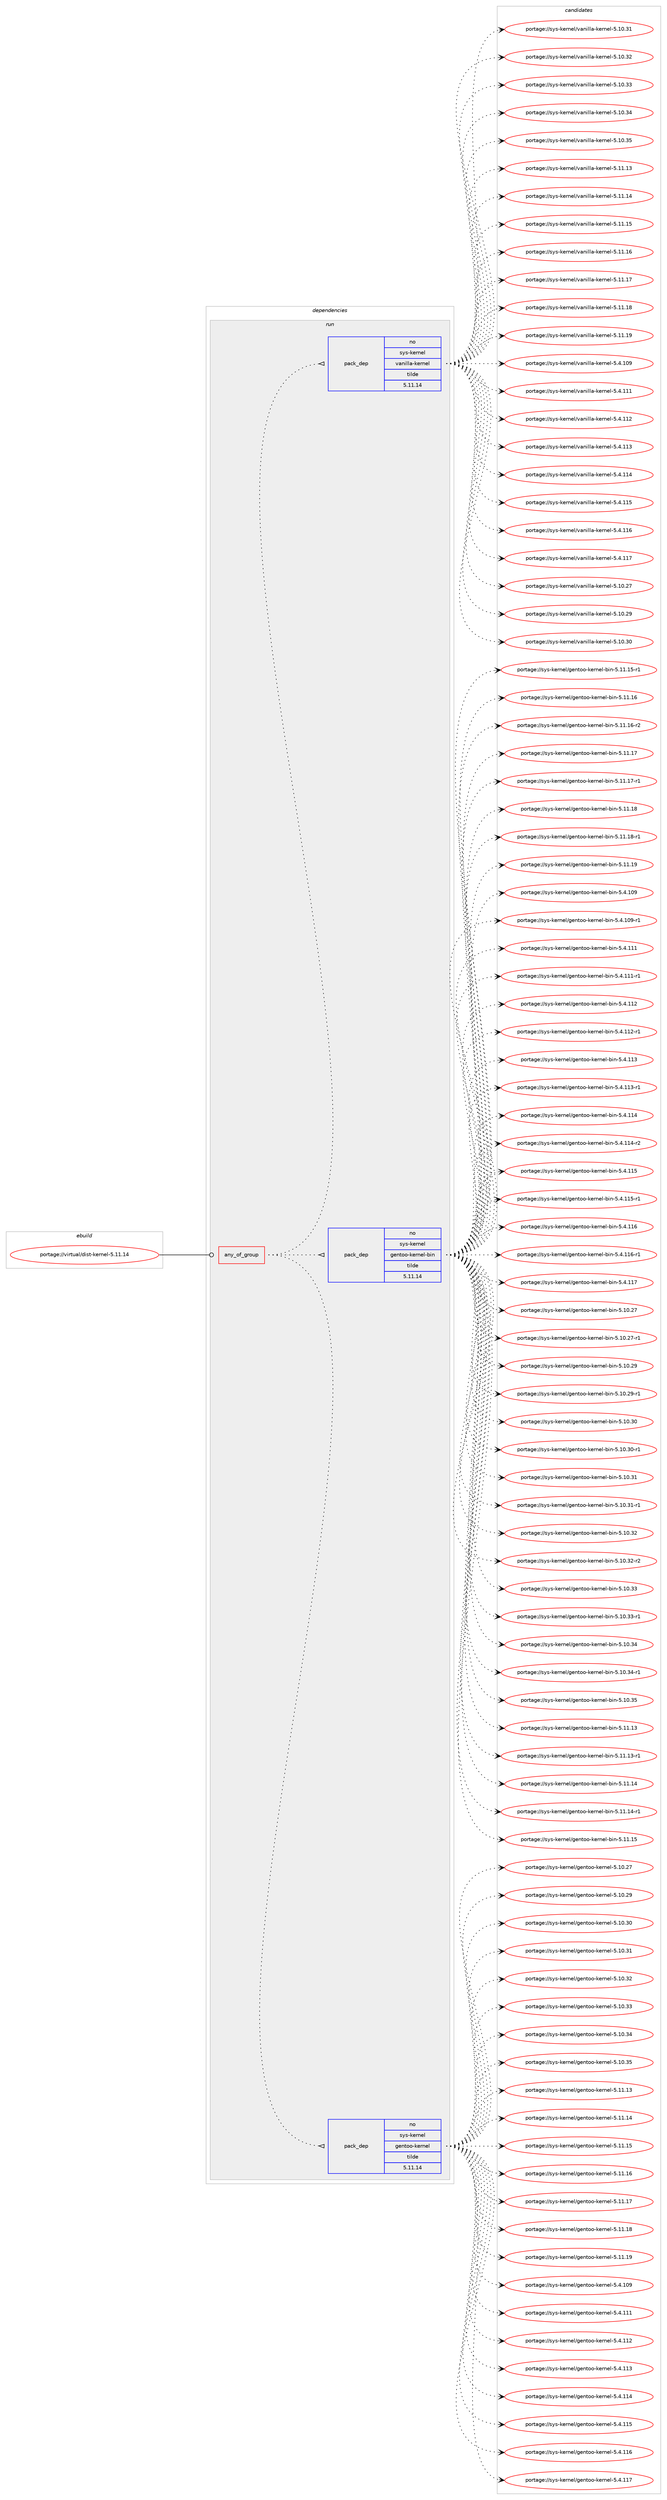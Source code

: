 digraph prolog {

# *************
# Graph options
# *************

newrank=true;
concentrate=true;
compound=true;
graph [rankdir=LR,fontname=Helvetica,fontsize=10,ranksep=1.5];#, ranksep=2.5, nodesep=0.2];
edge  [arrowhead=vee];
node  [fontname=Helvetica,fontsize=10];

# **********
# The ebuild
# **********

subgraph cluster_leftcol {
color=gray;
rank=same;
label=<<i>ebuild</i>>;
id [label="portage://virtual/dist-kernel-5.11.14", color=red, width=4, href="../virtual/dist-kernel-5.11.14.svg"];
}

# ****************
# The dependencies
# ****************

subgraph cluster_midcol {
color=gray;
label=<<i>dependencies</i>>;
subgraph cluster_compile {
fillcolor="#eeeeee";
style=filled;
label=<<i>compile</i>>;
}
subgraph cluster_compileandrun {
fillcolor="#eeeeee";
style=filled;
label=<<i>compile and run</i>>;
}
subgraph cluster_run {
fillcolor="#eeeeee";
style=filled;
label=<<i>run</i>>;
subgraph any29 {
dependency691 [label=<<TABLE BORDER="0" CELLBORDER="1" CELLSPACING="0" CELLPADDING="4"><TR><TD CELLPADDING="10">any_of_group</TD></TR></TABLE>>, shape=none, color=red];subgraph pack336 {
dependency692 [label=<<TABLE BORDER="0" CELLBORDER="1" CELLSPACING="0" CELLPADDING="4" WIDTH="220"><TR><TD ROWSPAN="6" CELLPADDING="30">pack_dep</TD></TR><TR><TD WIDTH="110">no</TD></TR><TR><TD>sys-kernel</TD></TR><TR><TD>gentoo-kernel</TD></TR><TR><TD>tilde</TD></TR><TR><TD>5.11.14</TD></TR></TABLE>>, shape=none, color=blue];
}
dependency691:e -> dependency692:w [weight=20,style="dotted",arrowhead="oinv"];
subgraph pack337 {
dependency693 [label=<<TABLE BORDER="0" CELLBORDER="1" CELLSPACING="0" CELLPADDING="4" WIDTH="220"><TR><TD ROWSPAN="6" CELLPADDING="30">pack_dep</TD></TR><TR><TD WIDTH="110">no</TD></TR><TR><TD>sys-kernel</TD></TR><TR><TD>gentoo-kernel-bin</TD></TR><TR><TD>tilde</TD></TR><TR><TD>5.11.14</TD></TR></TABLE>>, shape=none, color=blue];
}
dependency691:e -> dependency693:w [weight=20,style="dotted",arrowhead="oinv"];
subgraph pack338 {
dependency694 [label=<<TABLE BORDER="0" CELLBORDER="1" CELLSPACING="0" CELLPADDING="4" WIDTH="220"><TR><TD ROWSPAN="6" CELLPADDING="30">pack_dep</TD></TR><TR><TD WIDTH="110">no</TD></TR><TR><TD>sys-kernel</TD></TR><TR><TD>vanilla-kernel</TD></TR><TR><TD>tilde</TD></TR><TR><TD>5.11.14</TD></TR></TABLE>>, shape=none, color=blue];
}
dependency691:e -> dependency694:w [weight=20,style="dotted",arrowhead="oinv"];
}
id:e -> dependency691:w [weight=20,style="solid",arrowhead="odot"];
}
}

# **************
# The candidates
# **************

subgraph cluster_choices {
rank=same;
color=gray;
label=<<i>candidates</i>>;

subgraph choice336 {
color=black;
nodesep=1;
choice1151211154510710111411010110847103101110116111111451071011141101011084553464948465055 [label="portage://sys-kernel/gentoo-kernel-5.10.27", color=red, width=4,href="../sys-kernel/gentoo-kernel-5.10.27.svg"];
choice1151211154510710111411010110847103101110116111111451071011141101011084553464948465057 [label="portage://sys-kernel/gentoo-kernel-5.10.29", color=red, width=4,href="../sys-kernel/gentoo-kernel-5.10.29.svg"];
choice1151211154510710111411010110847103101110116111111451071011141101011084553464948465148 [label="portage://sys-kernel/gentoo-kernel-5.10.30", color=red, width=4,href="../sys-kernel/gentoo-kernel-5.10.30.svg"];
choice1151211154510710111411010110847103101110116111111451071011141101011084553464948465149 [label="portage://sys-kernel/gentoo-kernel-5.10.31", color=red, width=4,href="../sys-kernel/gentoo-kernel-5.10.31.svg"];
choice1151211154510710111411010110847103101110116111111451071011141101011084553464948465150 [label="portage://sys-kernel/gentoo-kernel-5.10.32", color=red, width=4,href="../sys-kernel/gentoo-kernel-5.10.32.svg"];
choice1151211154510710111411010110847103101110116111111451071011141101011084553464948465151 [label="portage://sys-kernel/gentoo-kernel-5.10.33", color=red, width=4,href="../sys-kernel/gentoo-kernel-5.10.33.svg"];
choice1151211154510710111411010110847103101110116111111451071011141101011084553464948465152 [label="portage://sys-kernel/gentoo-kernel-5.10.34", color=red, width=4,href="../sys-kernel/gentoo-kernel-5.10.34.svg"];
choice1151211154510710111411010110847103101110116111111451071011141101011084553464948465153 [label="portage://sys-kernel/gentoo-kernel-5.10.35", color=red, width=4,href="../sys-kernel/gentoo-kernel-5.10.35.svg"];
choice1151211154510710111411010110847103101110116111111451071011141101011084553464949464951 [label="portage://sys-kernel/gentoo-kernel-5.11.13", color=red, width=4,href="../sys-kernel/gentoo-kernel-5.11.13.svg"];
choice1151211154510710111411010110847103101110116111111451071011141101011084553464949464952 [label="portage://sys-kernel/gentoo-kernel-5.11.14", color=red, width=4,href="../sys-kernel/gentoo-kernel-5.11.14.svg"];
choice1151211154510710111411010110847103101110116111111451071011141101011084553464949464953 [label="portage://sys-kernel/gentoo-kernel-5.11.15", color=red, width=4,href="../sys-kernel/gentoo-kernel-5.11.15.svg"];
choice1151211154510710111411010110847103101110116111111451071011141101011084553464949464954 [label="portage://sys-kernel/gentoo-kernel-5.11.16", color=red, width=4,href="../sys-kernel/gentoo-kernel-5.11.16.svg"];
choice1151211154510710111411010110847103101110116111111451071011141101011084553464949464955 [label="portage://sys-kernel/gentoo-kernel-5.11.17", color=red, width=4,href="../sys-kernel/gentoo-kernel-5.11.17.svg"];
choice1151211154510710111411010110847103101110116111111451071011141101011084553464949464956 [label="portage://sys-kernel/gentoo-kernel-5.11.18", color=red, width=4,href="../sys-kernel/gentoo-kernel-5.11.18.svg"];
choice1151211154510710111411010110847103101110116111111451071011141101011084553464949464957 [label="portage://sys-kernel/gentoo-kernel-5.11.19", color=red, width=4,href="../sys-kernel/gentoo-kernel-5.11.19.svg"];
choice1151211154510710111411010110847103101110116111111451071011141101011084553465246494857 [label="portage://sys-kernel/gentoo-kernel-5.4.109", color=red, width=4,href="../sys-kernel/gentoo-kernel-5.4.109.svg"];
choice1151211154510710111411010110847103101110116111111451071011141101011084553465246494949 [label="portage://sys-kernel/gentoo-kernel-5.4.111", color=red, width=4,href="../sys-kernel/gentoo-kernel-5.4.111.svg"];
choice1151211154510710111411010110847103101110116111111451071011141101011084553465246494950 [label="portage://sys-kernel/gentoo-kernel-5.4.112", color=red, width=4,href="../sys-kernel/gentoo-kernel-5.4.112.svg"];
choice1151211154510710111411010110847103101110116111111451071011141101011084553465246494951 [label="portage://sys-kernel/gentoo-kernel-5.4.113", color=red, width=4,href="../sys-kernel/gentoo-kernel-5.4.113.svg"];
choice1151211154510710111411010110847103101110116111111451071011141101011084553465246494952 [label="portage://sys-kernel/gentoo-kernel-5.4.114", color=red, width=4,href="../sys-kernel/gentoo-kernel-5.4.114.svg"];
choice1151211154510710111411010110847103101110116111111451071011141101011084553465246494953 [label="portage://sys-kernel/gentoo-kernel-5.4.115", color=red, width=4,href="../sys-kernel/gentoo-kernel-5.4.115.svg"];
choice1151211154510710111411010110847103101110116111111451071011141101011084553465246494954 [label="portage://sys-kernel/gentoo-kernel-5.4.116", color=red, width=4,href="../sys-kernel/gentoo-kernel-5.4.116.svg"];
choice1151211154510710111411010110847103101110116111111451071011141101011084553465246494955 [label="portage://sys-kernel/gentoo-kernel-5.4.117", color=red, width=4,href="../sys-kernel/gentoo-kernel-5.4.117.svg"];
dependency692:e -> choice1151211154510710111411010110847103101110116111111451071011141101011084553464948465055:w [style=dotted,weight="100"];
dependency692:e -> choice1151211154510710111411010110847103101110116111111451071011141101011084553464948465057:w [style=dotted,weight="100"];
dependency692:e -> choice1151211154510710111411010110847103101110116111111451071011141101011084553464948465148:w [style=dotted,weight="100"];
dependency692:e -> choice1151211154510710111411010110847103101110116111111451071011141101011084553464948465149:w [style=dotted,weight="100"];
dependency692:e -> choice1151211154510710111411010110847103101110116111111451071011141101011084553464948465150:w [style=dotted,weight="100"];
dependency692:e -> choice1151211154510710111411010110847103101110116111111451071011141101011084553464948465151:w [style=dotted,weight="100"];
dependency692:e -> choice1151211154510710111411010110847103101110116111111451071011141101011084553464948465152:w [style=dotted,weight="100"];
dependency692:e -> choice1151211154510710111411010110847103101110116111111451071011141101011084553464948465153:w [style=dotted,weight="100"];
dependency692:e -> choice1151211154510710111411010110847103101110116111111451071011141101011084553464949464951:w [style=dotted,weight="100"];
dependency692:e -> choice1151211154510710111411010110847103101110116111111451071011141101011084553464949464952:w [style=dotted,weight="100"];
dependency692:e -> choice1151211154510710111411010110847103101110116111111451071011141101011084553464949464953:w [style=dotted,weight="100"];
dependency692:e -> choice1151211154510710111411010110847103101110116111111451071011141101011084553464949464954:w [style=dotted,weight="100"];
dependency692:e -> choice1151211154510710111411010110847103101110116111111451071011141101011084553464949464955:w [style=dotted,weight="100"];
dependency692:e -> choice1151211154510710111411010110847103101110116111111451071011141101011084553464949464956:w [style=dotted,weight="100"];
dependency692:e -> choice1151211154510710111411010110847103101110116111111451071011141101011084553464949464957:w [style=dotted,weight="100"];
dependency692:e -> choice1151211154510710111411010110847103101110116111111451071011141101011084553465246494857:w [style=dotted,weight="100"];
dependency692:e -> choice1151211154510710111411010110847103101110116111111451071011141101011084553465246494949:w [style=dotted,weight="100"];
dependency692:e -> choice1151211154510710111411010110847103101110116111111451071011141101011084553465246494950:w [style=dotted,weight="100"];
dependency692:e -> choice1151211154510710111411010110847103101110116111111451071011141101011084553465246494951:w [style=dotted,weight="100"];
dependency692:e -> choice1151211154510710111411010110847103101110116111111451071011141101011084553465246494952:w [style=dotted,weight="100"];
dependency692:e -> choice1151211154510710111411010110847103101110116111111451071011141101011084553465246494953:w [style=dotted,weight="100"];
dependency692:e -> choice1151211154510710111411010110847103101110116111111451071011141101011084553465246494954:w [style=dotted,weight="100"];
dependency692:e -> choice1151211154510710111411010110847103101110116111111451071011141101011084553465246494955:w [style=dotted,weight="100"];
}
subgraph choice337 {
color=black;
nodesep=1;
choice11512111545107101114110101108471031011101161111114510710111411010110845981051104553464948465055 [label="portage://sys-kernel/gentoo-kernel-bin-5.10.27", color=red, width=4,href="../sys-kernel/gentoo-kernel-bin-5.10.27.svg"];
choice115121115451071011141101011084710310111011611111145107101114110101108459810511045534649484650554511449 [label="portage://sys-kernel/gentoo-kernel-bin-5.10.27-r1", color=red, width=4,href="../sys-kernel/gentoo-kernel-bin-5.10.27-r1.svg"];
choice11512111545107101114110101108471031011101161111114510710111411010110845981051104553464948465057 [label="portage://sys-kernel/gentoo-kernel-bin-5.10.29", color=red, width=4,href="../sys-kernel/gentoo-kernel-bin-5.10.29.svg"];
choice115121115451071011141101011084710310111011611111145107101114110101108459810511045534649484650574511449 [label="portage://sys-kernel/gentoo-kernel-bin-5.10.29-r1", color=red, width=4,href="../sys-kernel/gentoo-kernel-bin-5.10.29-r1.svg"];
choice11512111545107101114110101108471031011101161111114510710111411010110845981051104553464948465148 [label="portage://sys-kernel/gentoo-kernel-bin-5.10.30", color=red, width=4,href="../sys-kernel/gentoo-kernel-bin-5.10.30.svg"];
choice115121115451071011141101011084710310111011611111145107101114110101108459810511045534649484651484511449 [label="portage://sys-kernel/gentoo-kernel-bin-5.10.30-r1", color=red, width=4,href="../sys-kernel/gentoo-kernel-bin-5.10.30-r1.svg"];
choice11512111545107101114110101108471031011101161111114510710111411010110845981051104553464948465149 [label="portage://sys-kernel/gentoo-kernel-bin-5.10.31", color=red, width=4,href="../sys-kernel/gentoo-kernel-bin-5.10.31.svg"];
choice115121115451071011141101011084710310111011611111145107101114110101108459810511045534649484651494511449 [label="portage://sys-kernel/gentoo-kernel-bin-5.10.31-r1", color=red, width=4,href="../sys-kernel/gentoo-kernel-bin-5.10.31-r1.svg"];
choice11512111545107101114110101108471031011101161111114510710111411010110845981051104553464948465150 [label="portage://sys-kernel/gentoo-kernel-bin-5.10.32", color=red, width=4,href="../sys-kernel/gentoo-kernel-bin-5.10.32.svg"];
choice115121115451071011141101011084710310111011611111145107101114110101108459810511045534649484651504511450 [label="portage://sys-kernel/gentoo-kernel-bin-5.10.32-r2", color=red, width=4,href="../sys-kernel/gentoo-kernel-bin-5.10.32-r2.svg"];
choice11512111545107101114110101108471031011101161111114510710111411010110845981051104553464948465151 [label="portage://sys-kernel/gentoo-kernel-bin-5.10.33", color=red, width=4,href="../sys-kernel/gentoo-kernel-bin-5.10.33.svg"];
choice115121115451071011141101011084710310111011611111145107101114110101108459810511045534649484651514511449 [label="portage://sys-kernel/gentoo-kernel-bin-5.10.33-r1", color=red, width=4,href="../sys-kernel/gentoo-kernel-bin-5.10.33-r1.svg"];
choice11512111545107101114110101108471031011101161111114510710111411010110845981051104553464948465152 [label="portage://sys-kernel/gentoo-kernel-bin-5.10.34", color=red, width=4,href="../sys-kernel/gentoo-kernel-bin-5.10.34.svg"];
choice115121115451071011141101011084710310111011611111145107101114110101108459810511045534649484651524511449 [label="portage://sys-kernel/gentoo-kernel-bin-5.10.34-r1", color=red, width=4,href="../sys-kernel/gentoo-kernel-bin-5.10.34-r1.svg"];
choice11512111545107101114110101108471031011101161111114510710111411010110845981051104553464948465153 [label="portage://sys-kernel/gentoo-kernel-bin-5.10.35", color=red, width=4,href="../sys-kernel/gentoo-kernel-bin-5.10.35.svg"];
choice11512111545107101114110101108471031011101161111114510710111411010110845981051104553464949464951 [label="portage://sys-kernel/gentoo-kernel-bin-5.11.13", color=red, width=4,href="../sys-kernel/gentoo-kernel-bin-5.11.13.svg"];
choice115121115451071011141101011084710310111011611111145107101114110101108459810511045534649494649514511449 [label="portage://sys-kernel/gentoo-kernel-bin-5.11.13-r1", color=red, width=4,href="../sys-kernel/gentoo-kernel-bin-5.11.13-r1.svg"];
choice11512111545107101114110101108471031011101161111114510710111411010110845981051104553464949464952 [label="portage://sys-kernel/gentoo-kernel-bin-5.11.14", color=red, width=4,href="../sys-kernel/gentoo-kernel-bin-5.11.14.svg"];
choice115121115451071011141101011084710310111011611111145107101114110101108459810511045534649494649524511449 [label="portage://sys-kernel/gentoo-kernel-bin-5.11.14-r1", color=red, width=4,href="../sys-kernel/gentoo-kernel-bin-5.11.14-r1.svg"];
choice11512111545107101114110101108471031011101161111114510710111411010110845981051104553464949464953 [label="portage://sys-kernel/gentoo-kernel-bin-5.11.15", color=red, width=4,href="../sys-kernel/gentoo-kernel-bin-5.11.15.svg"];
choice115121115451071011141101011084710310111011611111145107101114110101108459810511045534649494649534511449 [label="portage://sys-kernel/gentoo-kernel-bin-5.11.15-r1", color=red, width=4,href="../sys-kernel/gentoo-kernel-bin-5.11.15-r1.svg"];
choice11512111545107101114110101108471031011101161111114510710111411010110845981051104553464949464954 [label="portage://sys-kernel/gentoo-kernel-bin-5.11.16", color=red, width=4,href="../sys-kernel/gentoo-kernel-bin-5.11.16.svg"];
choice115121115451071011141101011084710310111011611111145107101114110101108459810511045534649494649544511450 [label="portage://sys-kernel/gentoo-kernel-bin-5.11.16-r2", color=red, width=4,href="../sys-kernel/gentoo-kernel-bin-5.11.16-r2.svg"];
choice11512111545107101114110101108471031011101161111114510710111411010110845981051104553464949464955 [label="portage://sys-kernel/gentoo-kernel-bin-5.11.17", color=red, width=4,href="../sys-kernel/gentoo-kernel-bin-5.11.17.svg"];
choice115121115451071011141101011084710310111011611111145107101114110101108459810511045534649494649554511449 [label="portage://sys-kernel/gentoo-kernel-bin-5.11.17-r1", color=red, width=4,href="../sys-kernel/gentoo-kernel-bin-5.11.17-r1.svg"];
choice11512111545107101114110101108471031011101161111114510710111411010110845981051104553464949464956 [label="portage://sys-kernel/gentoo-kernel-bin-5.11.18", color=red, width=4,href="../sys-kernel/gentoo-kernel-bin-5.11.18.svg"];
choice115121115451071011141101011084710310111011611111145107101114110101108459810511045534649494649564511449 [label="portage://sys-kernel/gentoo-kernel-bin-5.11.18-r1", color=red, width=4,href="../sys-kernel/gentoo-kernel-bin-5.11.18-r1.svg"];
choice11512111545107101114110101108471031011101161111114510710111411010110845981051104553464949464957 [label="portage://sys-kernel/gentoo-kernel-bin-5.11.19", color=red, width=4,href="../sys-kernel/gentoo-kernel-bin-5.11.19.svg"];
choice11512111545107101114110101108471031011101161111114510710111411010110845981051104553465246494857 [label="portage://sys-kernel/gentoo-kernel-bin-5.4.109", color=red, width=4,href="../sys-kernel/gentoo-kernel-bin-5.4.109.svg"];
choice115121115451071011141101011084710310111011611111145107101114110101108459810511045534652464948574511449 [label="portage://sys-kernel/gentoo-kernel-bin-5.4.109-r1", color=red, width=4,href="../sys-kernel/gentoo-kernel-bin-5.4.109-r1.svg"];
choice11512111545107101114110101108471031011101161111114510710111411010110845981051104553465246494949 [label="portage://sys-kernel/gentoo-kernel-bin-5.4.111", color=red, width=4,href="../sys-kernel/gentoo-kernel-bin-5.4.111.svg"];
choice115121115451071011141101011084710310111011611111145107101114110101108459810511045534652464949494511449 [label="portage://sys-kernel/gentoo-kernel-bin-5.4.111-r1", color=red, width=4,href="../sys-kernel/gentoo-kernel-bin-5.4.111-r1.svg"];
choice11512111545107101114110101108471031011101161111114510710111411010110845981051104553465246494950 [label="portage://sys-kernel/gentoo-kernel-bin-5.4.112", color=red, width=4,href="../sys-kernel/gentoo-kernel-bin-5.4.112.svg"];
choice115121115451071011141101011084710310111011611111145107101114110101108459810511045534652464949504511449 [label="portage://sys-kernel/gentoo-kernel-bin-5.4.112-r1", color=red, width=4,href="../sys-kernel/gentoo-kernel-bin-5.4.112-r1.svg"];
choice11512111545107101114110101108471031011101161111114510710111411010110845981051104553465246494951 [label="portage://sys-kernel/gentoo-kernel-bin-5.4.113", color=red, width=4,href="../sys-kernel/gentoo-kernel-bin-5.4.113.svg"];
choice115121115451071011141101011084710310111011611111145107101114110101108459810511045534652464949514511449 [label="portage://sys-kernel/gentoo-kernel-bin-5.4.113-r1", color=red, width=4,href="../sys-kernel/gentoo-kernel-bin-5.4.113-r1.svg"];
choice11512111545107101114110101108471031011101161111114510710111411010110845981051104553465246494952 [label="portage://sys-kernel/gentoo-kernel-bin-5.4.114", color=red, width=4,href="../sys-kernel/gentoo-kernel-bin-5.4.114.svg"];
choice115121115451071011141101011084710310111011611111145107101114110101108459810511045534652464949524511450 [label="portage://sys-kernel/gentoo-kernel-bin-5.4.114-r2", color=red, width=4,href="../sys-kernel/gentoo-kernel-bin-5.4.114-r2.svg"];
choice11512111545107101114110101108471031011101161111114510710111411010110845981051104553465246494953 [label="portage://sys-kernel/gentoo-kernel-bin-5.4.115", color=red, width=4,href="../sys-kernel/gentoo-kernel-bin-5.4.115.svg"];
choice115121115451071011141101011084710310111011611111145107101114110101108459810511045534652464949534511449 [label="portage://sys-kernel/gentoo-kernel-bin-5.4.115-r1", color=red, width=4,href="../sys-kernel/gentoo-kernel-bin-5.4.115-r1.svg"];
choice11512111545107101114110101108471031011101161111114510710111411010110845981051104553465246494954 [label="portage://sys-kernel/gentoo-kernel-bin-5.4.116", color=red, width=4,href="../sys-kernel/gentoo-kernel-bin-5.4.116.svg"];
choice115121115451071011141101011084710310111011611111145107101114110101108459810511045534652464949544511449 [label="portage://sys-kernel/gentoo-kernel-bin-5.4.116-r1", color=red, width=4,href="../sys-kernel/gentoo-kernel-bin-5.4.116-r1.svg"];
choice11512111545107101114110101108471031011101161111114510710111411010110845981051104553465246494955 [label="portage://sys-kernel/gentoo-kernel-bin-5.4.117", color=red, width=4,href="../sys-kernel/gentoo-kernel-bin-5.4.117.svg"];
dependency693:e -> choice11512111545107101114110101108471031011101161111114510710111411010110845981051104553464948465055:w [style=dotted,weight="100"];
dependency693:e -> choice115121115451071011141101011084710310111011611111145107101114110101108459810511045534649484650554511449:w [style=dotted,weight="100"];
dependency693:e -> choice11512111545107101114110101108471031011101161111114510710111411010110845981051104553464948465057:w [style=dotted,weight="100"];
dependency693:e -> choice115121115451071011141101011084710310111011611111145107101114110101108459810511045534649484650574511449:w [style=dotted,weight="100"];
dependency693:e -> choice11512111545107101114110101108471031011101161111114510710111411010110845981051104553464948465148:w [style=dotted,weight="100"];
dependency693:e -> choice115121115451071011141101011084710310111011611111145107101114110101108459810511045534649484651484511449:w [style=dotted,weight="100"];
dependency693:e -> choice11512111545107101114110101108471031011101161111114510710111411010110845981051104553464948465149:w [style=dotted,weight="100"];
dependency693:e -> choice115121115451071011141101011084710310111011611111145107101114110101108459810511045534649484651494511449:w [style=dotted,weight="100"];
dependency693:e -> choice11512111545107101114110101108471031011101161111114510710111411010110845981051104553464948465150:w [style=dotted,weight="100"];
dependency693:e -> choice115121115451071011141101011084710310111011611111145107101114110101108459810511045534649484651504511450:w [style=dotted,weight="100"];
dependency693:e -> choice11512111545107101114110101108471031011101161111114510710111411010110845981051104553464948465151:w [style=dotted,weight="100"];
dependency693:e -> choice115121115451071011141101011084710310111011611111145107101114110101108459810511045534649484651514511449:w [style=dotted,weight="100"];
dependency693:e -> choice11512111545107101114110101108471031011101161111114510710111411010110845981051104553464948465152:w [style=dotted,weight="100"];
dependency693:e -> choice115121115451071011141101011084710310111011611111145107101114110101108459810511045534649484651524511449:w [style=dotted,weight="100"];
dependency693:e -> choice11512111545107101114110101108471031011101161111114510710111411010110845981051104553464948465153:w [style=dotted,weight="100"];
dependency693:e -> choice11512111545107101114110101108471031011101161111114510710111411010110845981051104553464949464951:w [style=dotted,weight="100"];
dependency693:e -> choice115121115451071011141101011084710310111011611111145107101114110101108459810511045534649494649514511449:w [style=dotted,weight="100"];
dependency693:e -> choice11512111545107101114110101108471031011101161111114510710111411010110845981051104553464949464952:w [style=dotted,weight="100"];
dependency693:e -> choice115121115451071011141101011084710310111011611111145107101114110101108459810511045534649494649524511449:w [style=dotted,weight="100"];
dependency693:e -> choice11512111545107101114110101108471031011101161111114510710111411010110845981051104553464949464953:w [style=dotted,weight="100"];
dependency693:e -> choice115121115451071011141101011084710310111011611111145107101114110101108459810511045534649494649534511449:w [style=dotted,weight="100"];
dependency693:e -> choice11512111545107101114110101108471031011101161111114510710111411010110845981051104553464949464954:w [style=dotted,weight="100"];
dependency693:e -> choice115121115451071011141101011084710310111011611111145107101114110101108459810511045534649494649544511450:w [style=dotted,weight="100"];
dependency693:e -> choice11512111545107101114110101108471031011101161111114510710111411010110845981051104553464949464955:w [style=dotted,weight="100"];
dependency693:e -> choice115121115451071011141101011084710310111011611111145107101114110101108459810511045534649494649554511449:w [style=dotted,weight="100"];
dependency693:e -> choice11512111545107101114110101108471031011101161111114510710111411010110845981051104553464949464956:w [style=dotted,weight="100"];
dependency693:e -> choice115121115451071011141101011084710310111011611111145107101114110101108459810511045534649494649564511449:w [style=dotted,weight="100"];
dependency693:e -> choice11512111545107101114110101108471031011101161111114510710111411010110845981051104553464949464957:w [style=dotted,weight="100"];
dependency693:e -> choice11512111545107101114110101108471031011101161111114510710111411010110845981051104553465246494857:w [style=dotted,weight="100"];
dependency693:e -> choice115121115451071011141101011084710310111011611111145107101114110101108459810511045534652464948574511449:w [style=dotted,weight="100"];
dependency693:e -> choice11512111545107101114110101108471031011101161111114510710111411010110845981051104553465246494949:w [style=dotted,weight="100"];
dependency693:e -> choice115121115451071011141101011084710310111011611111145107101114110101108459810511045534652464949494511449:w [style=dotted,weight="100"];
dependency693:e -> choice11512111545107101114110101108471031011101161111114510710111411010110845981051104553465246494950:w [style=dotted,weight="100"];
dependency693:e -> choice115121115451071011141101011084710310111011611111145107101114110101108459810511045534652464949504511449:w [style=dotted,weight="100"];
dependency693:e -> choice11512111545107101114110101108471031011101161111114510710111411010110845981051104553465246494951:w [style=dotted,weight="100"];
dependency693:e -> choice115121115451071011141101011084710310111011611111145107101114110101108459810511045534652464949514511449:w [style=dotted,weight="100"];
dependency693:e -> choice11512111545107101114110101108471031011101161111114510710111411010110845981051104553465246494952:w [style=dotted,weight="100"];
dependency693:e -> choice115121115451071011141101011084710310111011611111145107101114110101108459810511045534652464949524511450:w [style=dotted,weight="100"];
dependency693:e -> choice11512111545107101114110101108471031011101161111114510710111411010110845981051104553465246494953:w [style=dotted,weight="100"];
dependency693:e -> choice115121115451071011141101011084710310111011611111145107101114110101108459810511045534652464949534511449:w [style=dotted,weight="100"];
dependency693:e -> choice11512111545107101114110101108471031011101161111114510710111411010110845981051104553465246494954:w [style=dotted,weight="100"];
dependency693:e -> choice115121115451071011141101011084710310111011611111145107101114110101108459810511045534652464949544511449:w [style=dotted,weight="100"];
dependency693:e -> choice11512111545107101114110101108471031011101161111114510710111411010110845981051104553465246494955:w [style=dotted,weight="100"];
}
subgraph choice338 {
color=black;
nodesep=1;
choice11512111545107101114110101108471189711010510810897451071011141101011084553464948465055 [label="portage://sys-kernel/vanilla-kernel-5.10.27", color=red, width=4,href="../sys-kernel/vanilla-kernel-5.10.27.svg"];
choice11512111545107101114110101108471189711010510810897451071011141101011084553464948465057 [label="portage://sys-kernel/vanilla-kernel-5.10.29", color=red, width=4,href="../sys-kernel/vanilla-kernel-5.10.29.svg"];
choice11512111545107101114110101108471189711010510810897451071011141101011084553464948465148 [label="portage://sys-kernel/vanilla-kernel-5.10.30", color=red, width=4,href="../sys-kernel/vanilla-kernel-5.10.30.svg"];
choice11512111545107101114110101108471189711010510810897451071011141101011084553464948465149 [label="portage://sys-kernel/vanilla-kernel-5.10.31", color=red, width=4,href="../sys-kernel/vanilla-kernel-5.10.31.svg"];
choice11512111545107101114110101108471189711010510810897451071011141101011084553464948465150 [label="portage://sys-kernel/vanilla-kernel-5.10.32", color=red, width=4,href="../sys-kernel/vanilla-kernel-5.10.32.svg"];
choice11512111545107101114110101108471189711010510810897451071011141101011084553464948465151 [label="portage://sys-kernel/vanilla-kernel-5.10.33", color=red, width=4,href="../sys-kernel/vanilla-kernel-5.10.33.svg"];
choice11512111545107101114110101108471189711010510810897451071011141101011084553464948465152 [label="portage://sys-kernel/vanilla-kernel-5.10.34", color=red, width=4,href="../sys-kernel/vanilla-kernel-5.10.34.svg"];
choice11512111545107101114110101108471189711010510810897451071011141101011084553464948465153 [label="portage://sys-kernel/vanilla-kernel-5.10.35", color=red, width=4,href="../sys-kernel/vanilla-kernel-5.10.35.svg"];
choice11512111545107101114110101108471189711010510810897451071011141101011084553464949464951 [label="portage://sys-kernel/vanilla-kernel-5.11.13", color=red, width=4,href="../sys-kernel/vanilla-kernel-5.11.13.svg"];
choice11512111545107101114110101108471189711010510810897451071011141101011084553464949464952 [label="portage://sys-kernel/vanilla-kernel-5.11.14", color=red, width=4,href="../sys-kernel/vanilla-kernel-5.11.14.svg"];
choice11512111545107101114110101108471189711010510810897451071011141101011084553464949464953 [label="portage://sys-kernel/vanilla-kernel-5.11.15", color=red, width=4,href="../sys-kernel/vanilla-kernel-5.11.15.svg"];
choice11512111545107101114110101108471189711010510810897451071011141101011084553464949464954 [label="portage://sys-kernel/vanilla-kernel-5.11.16", color=red, width=4,href="../sys-kernel/vanilla-kernel-5.11.16.svg"];
choice11512111545107101114110101108471189711010510810897451071011141101011084553464949464955 [label="portage://sys-kernel/vanilla-kernel-5.11.17", color=red, width=4,href="../sys-kernel/vanilla-kernel-5.11.17.svg"];
choice11512111545107101114110101108471189711010510810897451071011141101011084553464949464956 [label="portage://sys-kernel/vanilla-kernel-5.11.18", color=red, width=4,href="../sys-kernel/vanilla-kernel-5.11.18.svg"];
choice11512111545107101114110101108471189711010510810897451071011141101011084553464949464957 [label="portage://sys-kernel/vanilla-kernel-5.11.19", color=red, width=4,href="../sys-kernel/vanilla-kernel-5.11.19.svg"];
choice11512111545107101114110101108471189711010510810897451071011141101011084553465246494857 [label="portage://sys-kernel/vanilla-kernel-5.4.109", color=red, width=4,href="../sys-kernel/vanilla-kernel-5.4.109.svg"];
choice11512111545107101114110101108471189711010510810897451071011141101011084553465246494949 [label="portage://sys-kernel/vanilla-kernel-5.4.111", color=red, width=4,href="../sys-kernel/vanilla-kernel-5.4.111.svg"];
choice11512111545107101114110101108471189711010510810897451071011141101011084553465246494950 [label="portage://sys-kernel/vanilla-kernel-5.4.112", color=red, width=4,href="../sys-kernel/vanilla-kernel-5.4.112.svg"];
choice11512111545107101114110101108471189711010510810897451071011141101011084553465246494951 [label="portage://sys-kernel/vanilla-kernel-5.4.113", color=red, width=4,href="../sys-kernel/vanilla-kernel-5.4.113.svg"];
choice11512111545107101114110101108471189711010510810897451071011141101011084553465246494952 [label="portage://sys-kernel/vanilla-kernel-5.4.114", color=red, width=4,href="../sys-kernel/vanilla-kernel-5.4.114.svg"];
choice11512111545107101114110101108471189711010510810897451071011141101011084553465246494953 [label="portage://sys-kernel/vanilla-kernel-5.4.115", color=red, width=4,href="../sys-kernel/vanilla-kernel-5.4.115.svg"];
choice11512111545107101114110101108471189711010510810897451071011141101011084553465246494954 [label="portage://sys-kernel/vanilla-kernel-5.4.116", color=red, width=4,href="../sys-kernel/vanilla-kernel-5.4.116.svg"];
choice11512111545107101114110101108471189711010510810897451071011141101011084553465246494955 [label="portage://sys-kernel/vanilla-kernel-5.4.117", color=red, width=4,href="../sys-kernel/vanilla-kernel-5.4.117.svg"];
dependency694:e -> choice11512111545107101114110101108471189711010510810897451071011141101011084553464948465055:w [style=dotted,weight="100"];
dependency694:e -> choice11512111545107101114110101108471189711010510810897451071011141101011084553464948465057:w [style=dotted,weight="100"];
dependency694:e -> choice11512111545107101114110101108471189711010510810897451071011141101011084553464948465148:w [style=dotted,weight="100"];
dependency694:e -> choice11512111545107101114110101108471189711010510810897451071011141101011084553464948465149:w [style=dotted,weight="100"];
dependency694:e -> choice11512111545107101114110101108471189711010510810897451071011141101011084553464948465150:w [style=dotted,weight="100"];
dependency694:e -> choice11512111545107101114110101108471189711010510810897451071011141101011084553464948465151:w [style=dotted,weight="100"];
dependency694:e -> choice11512111545107101114110101108471189711010510810897451071011141101011084553464948465152:w [style=dotted,weight="100"];
dependency694:e -> choice11512111545107101114110101108471189711010510810897451071011141101011084553464948465153:w [style=dotted,weight="100"];
dependency694:e -> choice11512111545107101114110101108471189711010510810897451071011141101011084553464949464951:w [style=dotted,weight="100"];
dependency694:e -> choice11512111545107101114110101108471189711010510810897451071011141101011084553464949464952:w [style=dotted,weight="100"];
dependency694:e -> choice11512111545107101114110101108471189711010510810897451071011141101011084553464949464953:w [style=dotted,weight="100"];
dependency694:e -> choice11512111545107101114110101108471189711010510810897451071011141101011084553464949464954:w [style=dotted,weight="100"];
dependency694:e -> choice11512111545107101114110101108471189711010510810897451071011141101011084553464949464955:w [style=dotted,weight="100"];
dependency694:e -> choice11512111545107101114110101108471189711010510810897451071011141101011084553464949464956:w [style=dotted,weight="100"];
dependency694:e -> choice11512111545107101114110101108471189711010510810897451071011141101011084553464949464957:w [style=dotted,weight="100"];
dependency694:e -> choice11512111545107101114110101108471189711010510810897451071011141101011084553465246494857:w [style=dotted,weight="100"];
dependency694:e -> choice11512111545107101114110101108471189711010510810897451071011141101011084553465246494949:w [style=dotted,weight="100"];
dependency694:e -> choice11512111545107101114110101108471189711010510810897451071011141101011084553465246494950:w [style=dotted,weight="100"];
dependency694:e -> choice11512111545107101114110101108471189711010510810897451071011141101011084553465246494951:w [style=dotted,weight="100"];
dependency694:e -> choice11512111545107101114110101108471189711010510810897451071011141101011084553465246494952:w [style=dotted,weight="100"];
dependency694:e -> choice11512111545107101114110101108471189711010510810897451071011141101011084553465246494953:w [style=dotted,weight="100"];
dependency694:e -> choice11512111545107101114110101108471189711010510810897451071011141101011084553465246494954:w [style=dotted,weight="100"];
dependency694:e -> choice11512111545107101114110101108471189711010510810897451071011141101011084553465246494955:w [style=dotted,weight="100"];
}
}

}
